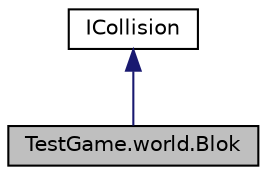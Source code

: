 digraph "TestGame.world.Blok"
{
 // LATEX_PDF_SIZE
  edge [fontname="Helvetica",fontsize="10",labelfontname="Helvetica",labelfontsize="10"];
  node [fontname="Helvetica",fontsize="10",shape=record];
  Node1 [label="TestGame.world.Blok",height=0.2,width=0.4,color="black", fillcolor="grey75", style="filled", fontcolor="black",tooltip=" "];
  Node2 -> Node1 [dir="back",color="midnightblue",fontsize="10",style="solid",fontname="Helvetica"];
  Node2 [label="ICollision",height=0.2,width=0.4,color="black", fillcolor="white", style="filled",URL="$df/de9/interface_test_game_1_1_interfaces_1_1_i_collision.html",tooltip=" "];
}
